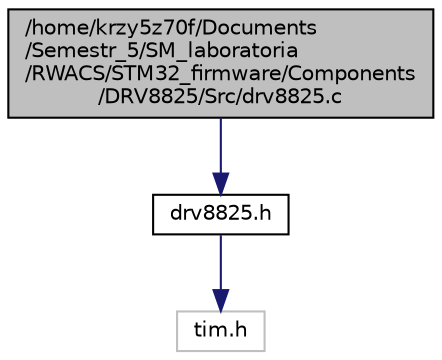 digraph "/home/krzy5z70f/Documents/Semestr_5/SM_laboratoria/RWACS/STM32_firmware/Components/DRV8825/Src/drv8825.c"
{
 // LATEX_PDF_SIZE
  edge [fontname="Helvetica",fontsize="10",labelfontname="Helvetica",labelfontsize="10"];
  node [fontname="Helvetica",fontsize="10",shape=record];
  Node1 [label="/home/krzy5z70f/Documents\l/Semestr_5/SM_laboratoria\l/RWACS/STM32_firmware/Components\l/DRV8825/Src/drv8825.c",height=0.2,width=0.4,color="black", fillcolor="grey75", style="filled", fontcolor="black",tooltip=": DRV8825 step motor driver source code file"];
  Node1 -> Node2 [color="midnightblue",fontsize="10",style="solid",fontname="Helvetica"];
  Node2 [label="drv8825.h",height=0.2,width=0.4,color="black", fillcolor="white", style="filled",URL="$drv8825_8h.html",tooltip=": DRV8825 step motor driver configuration header file"];
  Node2 -> Node3 [color="midnightblue",fontsize="10",style="solid",fontname="Helvetica"];
  Node3 [label="tim.h",height=0.2,width=0.4,color="grey75", fillcolor="white", style="filled",tooltip=" "];
}
